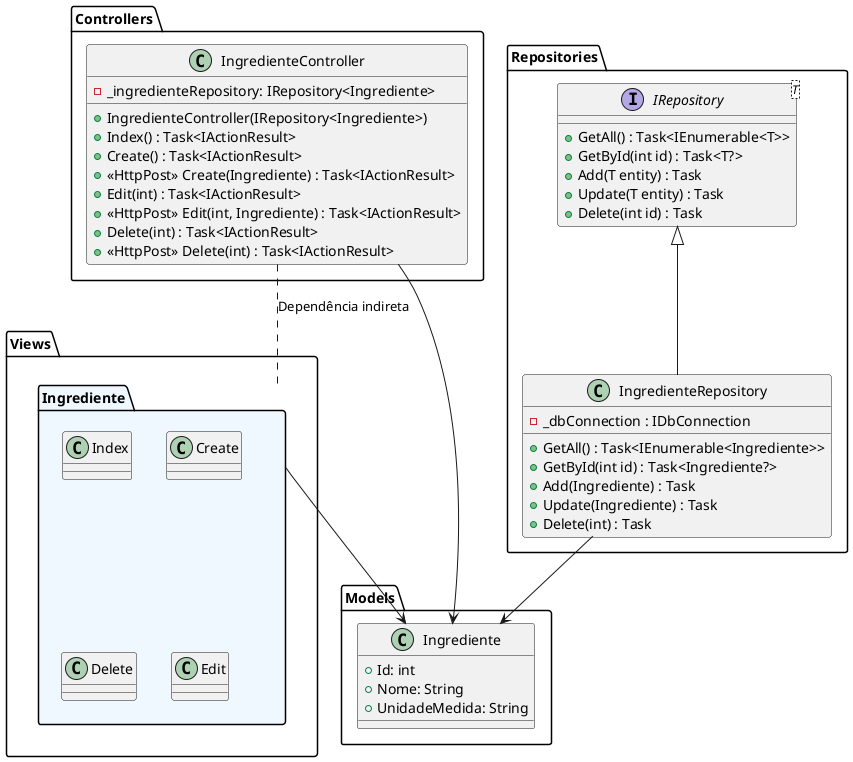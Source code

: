 @startuml "Diagrama de Pacotes - MVC"

package "Models" as M {
    class Ingrediente {
        +Id: int
        +Nome: String 
        +UnidadeMedida: String
    }
}

package "Views" as V {
    package "Ingrediente" as IV #AliceBlue {
        class Index
        class Create
        class Delete
        class Edit
    }
}

package "Controllers" as C {
    class IngredienteController {
	-_ingredienteRepository: IRepository<Ingrediente>
        +IngredienteController(IRepository<Ingrediente>)
        +Index() : Task<IActionResult>
        +Create() : Task<IActionResult>
        +<<HttpPost>> Create(Ingrediente) : Task<IActionResult>
        +Edit(int) : Task<IActionResult>
        +<<HttpPost>> Edit(int, Ingrediente) : Task<IActionResult>
        +Delete(int) : Task<IActionResult>
        +<<HttpPost>> Delete(int) : Task<IActionResult>
    }
}

package "Repositories" as R {
    
    interface IRepository<T> {
        +GetAll() : Task<IEnumerable<T>>
        +GetById(int id) : Task<T?>
        +Add(T entity) : Task
        +Update(T entity) : Task
        +Delete(int id) : Task
    }

    class IngredienteRepository {
        -_dbConnection : IDbConnection
        +GetAll() : Task<IEnumerable<Ingrediente>>
        +GetById(int id) : Task<Ingrediente?>
        +Add(Ingrediente) : Task
        +Update(Ingrediente) : Task
        +Delete(int) : Task
    }

    IRepository <|-- IngredienteRepository
}

IV --> Ingrediente
IngredienteController --> Ingrediente
IngredienteRepository --> Ingrediente
IngredienteController .. IV : "Dependência indireta"

@enduml
